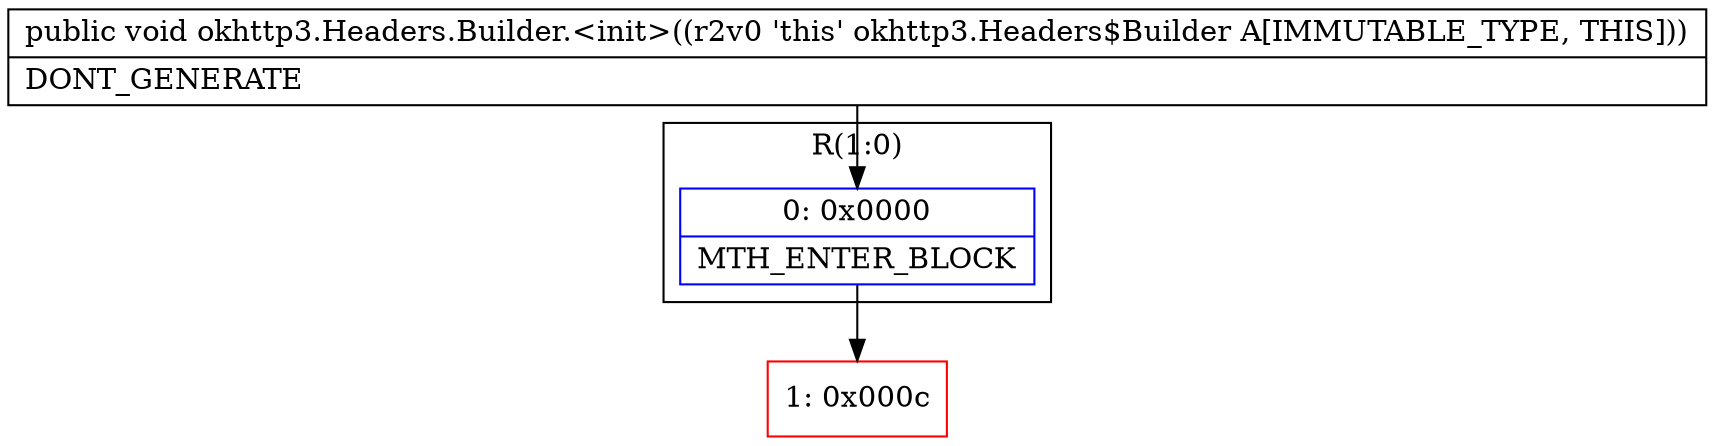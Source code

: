 digraph "CFG forokhttp3.Headers.Builder.\<init\>()V" {
subgraph cluster_Region_122439752 {
label = "R(1:0)";
node [shape=record,color=blue];
Node_0 [shape=record,label="{0\:\ 0x0000|MTH_ENTER_BLOCK\l}"];
}
Node_1 [shape=record,color=red,label="{1\:\ 0x000c}"];
MethodNode[shape=record,label="{public void okhttp3.Headers.Builder.\<init\>((r2v0 'this' okhttp3.Headers$Builder A[IMMUTABLE_TYPE, THIS]))  | DONT_GENERATE\l}"];
MethodNode -> Node_0;
Node_0 -> Node_1;
}

